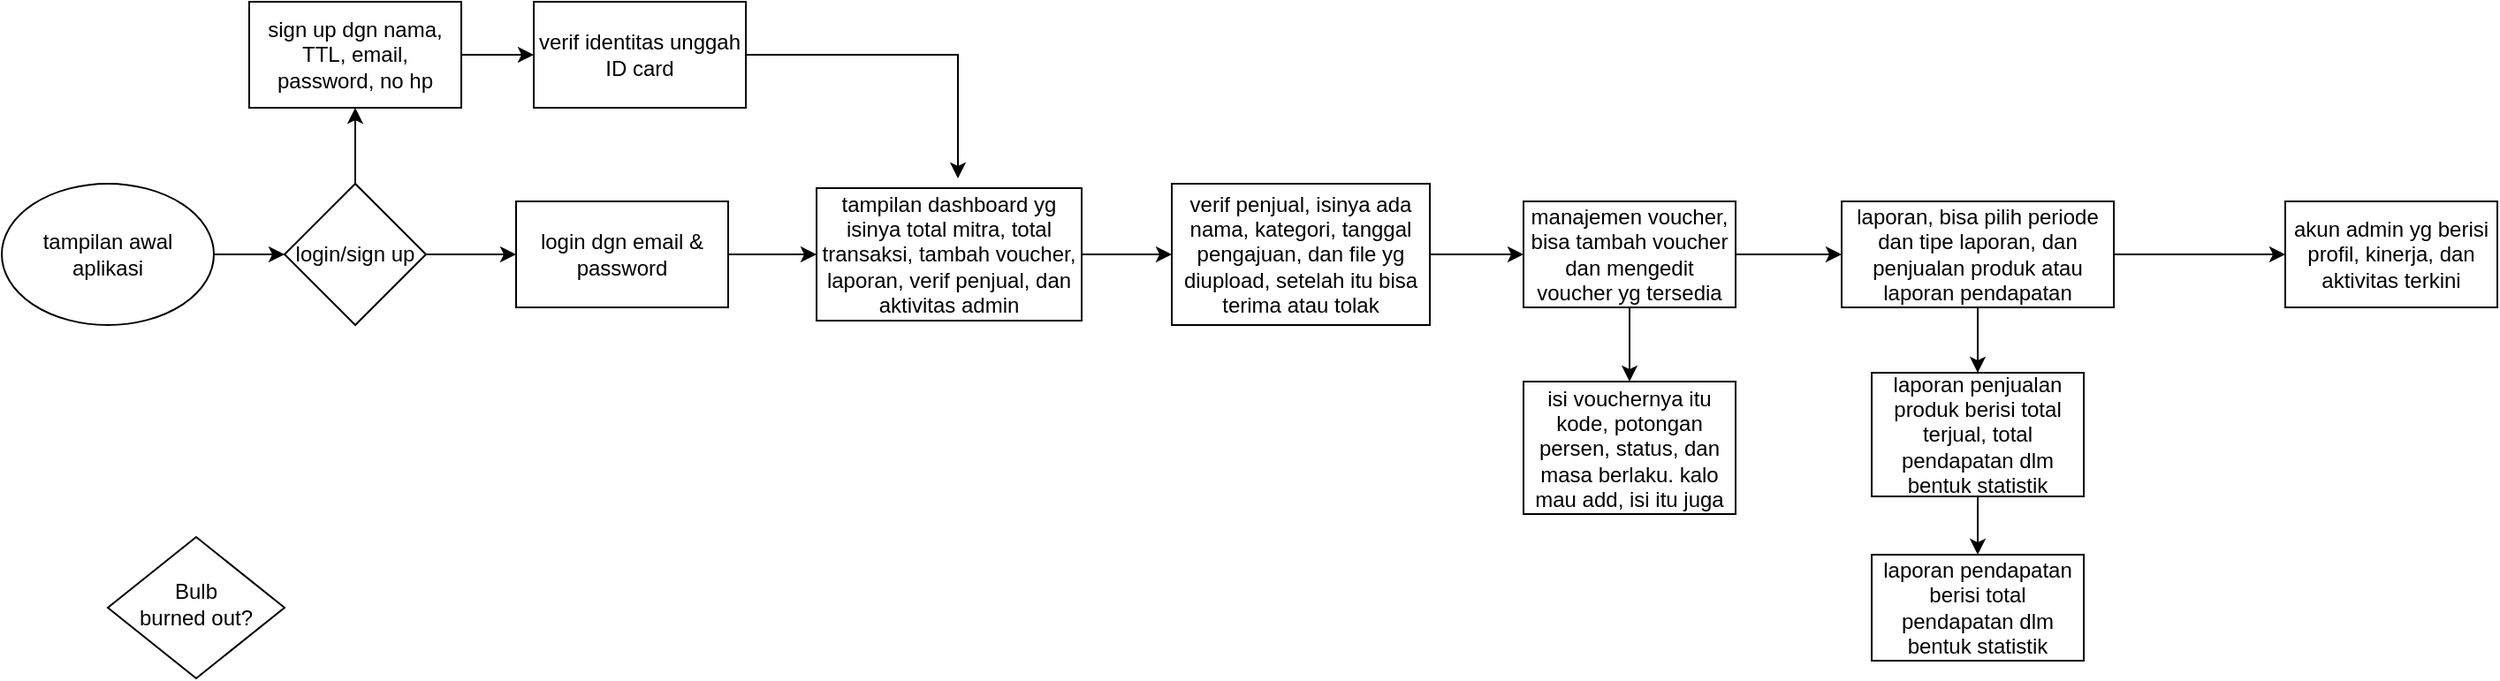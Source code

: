 <mxfile version="27.0.6">
  <diagram id="C5RBs43oDa-KdzZeNtuy" name="Page-1">
    <mxGraphModel dx="1895" dy="958" grid="1" gridSize="10" guides="1" tooltips="1" connect="1" arrows="1" fold="1" page="1" pageScale="1" pageWidth="827" pageHeight="1169" math="0" shadow="0">
      <root>
        <mxCell id="WIyWlLk6GJQsqaUBKTNV-0" />
        <mxCell id="WIyWlLk6GJQsqaUBKTNV-1" parent="WIyWlLk6GJQsqaUBKTNV-0" />
        <mxCell id="WIyWlLk6GJQsqaUBKTNV-10" value="Bulb&lt;br&gt;burned out?" style="rhombus;whiteSpace=wrap;html=1;shadow=0;fontFamily=Helvetica;fontSize=12;align=center;strokeWidth=1;spacing=6;spacingTop=-4;" parent="WIyWlLk6GJQsqaUBKTNV-1" vertex="1">
          <mxGeometry x="79" y="463" width="100" height="80" as="geometry" />
        </mxCell>
        <mxCell id="CcPPlkklX-qWIl2tNAtW-3" value="" style="edgeStyle=orthogonalEdgeStyle;rounded=0;orthogonalLoop=1;jettySize=auto;html=1;" edge="1" parent="WIyWlLk6GJQsqaUBKTNV-1" source="CcPPlkklX-qWIl2tNAtW-1" target="CcPPlkklX-qWIl2tNAtW-2">
          <mxGeometry relative="1" as="geometry" />
        </mxCell>
        <mxCell id="CcPPlkklX-qWIl2tNAtW-1" value="tampilan awal&lt;div&gt;aplikasi&lt;/div&gt;" style="ellipse;whiteSpace=wrap;html=1;" vertex="1" parent="WIyWlLk6GJQsqaUBKTNV-1">
          <mxGeometry x="19" y="263" width="120" height="80" as="geometry" />
        </mxCell>
        <mxCell id="CcPPlkklX-qWIl2tNAtW-5" value="" style="edgeStyle=orthogonalEdgeStyle;rounded=0;orthogonalLoop=1;jettySize=auto;html=1;" edge="1" parent="WIyWlLk6GJQsqaUBKTNV-1" source="CcPPlkklX-qWIl2tNAtW-2" target="CcPPlkklX-qWIl2tNAtW-4">
          <mxGeometry relative="1" as="geometry" />
        </mxCell>
        <mxCell id="CcPPlkklX-qWIl2tNAtW-7" value="" style="edgeStyle=orthogonalEdgeStyle;rounded=0;orthogonalLoop=1;jettySize=auto;html=1;" edge="1" parent="WIyWlLk6GJQsqaUBKTNV-1" source="CcPPlkklX-qWIl2tNAtW-2" target="CcPPlkklX-qWIl2tNAtW-6">
          <mxGeometry relative="1" as="geometry" />
        </mxCell>
        <mxCell id="CcPPlkklX-qWIl2tNAtW-2" value="login/sign up" style="rhombus;whiteSpace=wrap;html=1;" vertex="1" parent="WIyWlLk6GJQsqaUBKTNV-1">
          <mxGeometry x="179" y="263" width="80" height="80" as="geometry" />
        </mxCell>
        <mxCell id="CcPPlkklX-qWIl2tNAtW-9" value="" style="edgeStyle=orthogonalEdgeStyle;rounded=0;orthogonalLoop=1;jettySize=auto;html=1;" edge="1" parent="WIyWlLk6GJQsqaUBKTNV-1" source="CcPPlkklX-qWIl2tNAtW-4" target="CcPPlkklX-qWIl2tNAtW-8">
          <mxGeometry relative="1" as="geometry" />
        </mxCell>
        <mxCell id="CcPPlkklX-qWIl2tNAtW-4" value="sign up dgn nama, TTL, email, password, no hp" style="whiteSpace=wrap;html=1;" vertex="1" parent="WIyWlLk6GJQsqaUBKTNV-1">
          <mxGeometry x="159" y="160" width="120" height="60" as="geometry" />
        </mxCell>
        <mxCell id="CcPPlkklX-qWIl2tNAtW-11" value="" style="edgeStyle=orthogonalEdgeStyle;rounded=0;orthogonalLoop=1;jettySize=auto;html=1;" edge="1" parent="WIyWlLk6GJQsqaUBKTNV-1" source="CcPPlkklX-qWIl2tNAtW-6" target="CcPPlkklX-qWIl2tNAtW-10">
          <mxGeometry relative="1" as="geometry" />
        </mxCell>
        <mxCell id="CcPPlkklX-qWIl2tNAtW-6" value="login dgn email &amp;amp; password" style="whiteSpace=wrap;html=1;" vertex="1" parent="WIyWlLk6GJQsqaUBKTNV-1">
          <mxGeometry x="310" y="273" width="120" height="60" as="geometry" />
        </mxCell>
        <mxCell id="CcPPlkklX-qWIl2tNAtW-8" value="verif identitas unggah ID card" style="whiteSpace=wrap;html=1;" vertex="1" parent="WIyWlLk6GJQsqaUBKTNV-1">
          <mxGeometry x="320" y="160" width="120" height="60" as="geometry" />
        </mxCell>
        <mxCell id="CcPPlkklX-qWIl2tNAtW-13" value="" style="edgeStyle=orthogonalEdgeStyle;rounded=0;orthogonalLoop=1;jettySize=auto;html=1;" edge="1" parent="WIyWlLk6GJQsqaUBKTNV-1" source="CcPPlkklX-qWIl2tNAtW-10" target="CcPPlkklX-qWIl2tNAtW-12">
          <mxGeometry relative="1" as="geometry" />
        </mxCell>
        <mxCell id="CcPPlkklX-qWIl2tNAtW-10" value="tampilan dashboard yg isinya total mitra, total transaksi, tambah voucher, laporan, verif penjual, dan aktivitas admin" style="whiteSpace=wrap;html=1;" vertex="1" parent="WIyWlLk6GJQsqaUBKTNV-1">
          <mxGeometry x="480" y="265.5" width="150" height="75" as="geometry" />
        </mxCell>
        <mxCell id="CcPPlkklX-qWIl2tNAtW-15" value="" style="edgeStyle=orthogonalEdgeStyle;rounded=0;orthogonalLoop=1;jettySize=auto;html=1;" edge="1" parent="WIyWlLk6GJQsqaUBKTNV-1" source="CcPPlkklX-qWIl2tNAtW-12" target="CcPPlkklX-qWIl2tNAtW-14">
          <mxGeometry relative="1" as="geometry" />
        </mxCell>
        <mxCell id="CcPPlkklX-qWIl2tNAtW-12" value="verif penjual, isinya ada nama, kategori, tanggal pengajuan, dan file yg diupload, setelah itu bisa terima atau tolak" style="whiteSpace=wrap;html=1;" vertex="1" parent="WIyWlLk6GJQsqaUBKTNV-1">
          <mxGeometry x="681" y="263" width="146" height="80" as="geometry" />
        </mxCell>
        <mxCell id="CcPPlkklX-qWIl2tNAtW-17" value="" style="edgeStyle=orthogonalEdgeStyle;rounded=0;orthogonalLoop=1;jettySize=auto;html=1;" edge="1" parent="WIyWlLk6GJQsqaUBKTNV-1" source="CcPPlkklX-qWIl2tNAtW-14" target="CcPPlkklX-qWIl2tNAtW-16">
          <mxGeometry relative="1" as="geometry" />
        </mxCell>
        <mxCell id="CcPPlkklX-qWIl2tNAtW-23" value="" style="edgeStyle=orthogonalEdgeStyle;rounded=0;orthogonalLoop=1;jettySize=auto;html=1;" edge="1" parent="WIyWlLk6GJQsqaUBKTNV-1" source="CcPPlkklX-qWIl2tNAtW-14" target="CcPPlkklX-qWIl2tNAtW-22">
          <mxGeometry relative="1" as="geometry" />
        </mxCell>
        <mxCell id="CcPPlkklX-qWIl2tNAtW-14" value="manajemen voucher, bisa tambah voucher dan mengedit voucher yg tersedia" style="whiteSpace=wrap;html=1;" vertex="1" parent="WIyWlLk6GJQsqaUBKTNV-1">
          <mxGeometry x="880" y="273" width="120" height="60" as="geometry" />
        </mxCell>
        <mxCell id="CcPPlkklX-qWIl2tNAtW-19" value="" style="edgeStyle=orthogonalEdgeStyle;rounded=0;orthogonalLoop=1;jettySize=auto;html=1;" edge="1" parent="WIyWlLk6GJQsqaUBKTNV-1" source="CcPPlkklX-qWIl2tNAtW-16" target="CcPPlkklX-qWIl2tNAtW-18">
          <mxGeometry relative="1" as="geometry" />
        </mxCell>
        <mxCell id="CcPPlkklX-qWIl2tNAtW-21" value="" style="edgeStyle=orthogonalEdgeStyle;rounded=0;orthogonalLoop=1;jettySize=auto;html=1;" edge="1" parent="WIyWlLk6GJQsqaUBKTNV-1" source="CcPPlkklX-qWIl2tNAtW-16" target="CcPPlkklX-qWIl2tNAtW-20">
          <mxGeometry relative="1" as="geometry" />
        </mxCell>
        <mxCell id="CcPPlkklX-qWIl2tNAtW-26" value="" style="edgeStyle=orthogonalEdgeStyle;rounded=0;orthogonalLoop=1;jettySize=auto;html=1;" edge="1" parent="WIyWlLk6GJQsqaUBKTNV-1" source="CcPPlkklX-qWIl2tNAtW-16" target="CcPPlkklX-qWIl2tNAtW-25">
          <mxGeometry relative="1" as="geometry" />
        </mxCell>
        <mxCell id="CcPPlkklX-qWIl2tNAtW-16" value="laporan, bisa pilih periode dan tipe laporan, dan penjualan produk atau laporan pendapatan" style="whiteSpace=wrap;html=1;" vertex="1" parent="WIyWlLk6GJQsqaUBKTNV-1">
          <mxGeometry x="1060" y="273" width="154" height="60" as="geometry" />
        </mxCell>
        <mxCell id="CcPPlkklX-qWIl2tNAtW-18" value="laporan penjualan produk berisi total terjual, total pendapatan dlm bentuk statistik" style="whiteSpace=wrap;html=1;" vertex="1" parent="WIyWlLk6GJQsqaUBKTNV-1">
          <mxGeometry x="1077" y="370" width="120" height="70" as="geometry" />
        </mxCell>
        <mxCell id="CcPPlkklX-qWIl2tNAtW-20" value="laporan pendapatan berisi total pendapatan dlm bentuk statistik" style="whiteSpace=wrap;html=1;" vertex="1" parent="WIyWlLk6GJQsqaUBKTNV-1">
          <mxGeometry x="1077" y="473" width="120" height="60" as="geometry" />
        </mxCell>
        <mxCell id="CcPPlkklX-qWIl2tNAtW-22" value="isi vouchernya itu kode, potongan persen, status, dan masa berlaku. kalo mau add, isi itu juga" style="whiteSpace=wrap;html=1;" vertex="1" parent="WIyWlLk6GJQsqaUBKTNV-1">
          <mxGeometry x="880" y="375" width="120" height="75" as="geometry" />
        </mxCell>
        <mxCell id="CcPPlkklX-qWIl2tNAtW-25" value="akun admin yg berisi profil, kinerja, dan aktivitas terkini" style="whiteSpace=wrap;html=1;" vertex="1" parent="WIyWlLk6GJQsqaUBKTNV-1">
          <mxGeometry x="1311" y="273" width="120" height="60" as="geometry" />
        </mxCell>
        <mxCell id="CcPPlkklX-qWIl2tNAtW-27" value="" style="endArrow=classic;html=1;rounded=0;exitX=1;exitY=0.5;exitDx=0;exitDy=0;" edge="1" parent="WIyWlLk6GJQsqaUBKTNV-1" source="CcPPlkklX-qWIl2tNAtW-8">
          <mxGeometry width="50" height="50" relative="1" as="geometry">
            <mxPoint x="890" y="370" as="sourcePoint" />
            <mxPoint x="560" y="260" as="targetPoint" />
            <Array as="points">
              <mxPoint x="560" y="190" />
            </Array>
          </mxGeometry>
        </mxCell>
      </root>
    </mxGraphModel>
  </diagram>
</mxfile>
